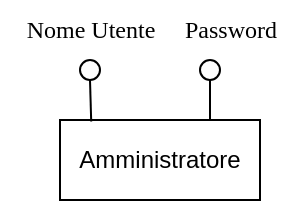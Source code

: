 <mxfile version="27.0.6">
  <diagram id="R2lEEEUBdFMjLlhIrx00" name="Page-1">
    <mxGraphModel dx="713" dy="372" grid="1" gridSize="10" guides="1" tooltips="1" connect="1" arrows="1" fold="1" page="1" pageScale="1" pageWidth="850" pageHeight="1100" math="0" shadow="0" extFonts="Permanent Marker^https://fonts.googleapis.com/css?family=Permanent+Marker">
      <root>
        <mxCell id="0" />
        <mxCell id="1" parent="0" />
        <mxCell id="I2Cnw1HcXxKfnZ9NYZXH-1" value="Amministratore" style="whiteSpace=wrap;html=1;align=center;" parent="1" vertex="1">
          <mxGeometry x="140" y="240" width="100" height="40" as="geometry" />
        </mxCell>
        <mxCell id="I2Cnw1HcXxKfnZ9NYZXH-2" value="" style="ellipse;whiteSpace=wrap;html=1;" parent="1" vertex="1">
          <mxGeometry x="150" y="210" width="10" height="10" as="geometry" />
        </mxCell>
        <mxCell id="I2Cnw1HcXxKfnZ9NYZXH-3" style="edgeStyle=orthogonalEdgeStyle;rounded=0;orthogonalLoop=1;jettySize=auto;html=1;exitX=0.5;exitY=1;exitDx=0;exitDy=0;entryX=0.156;entryY=0.019;entryDx=0;entryDy=0;entryPerimeter=0;fontSize=12;startSize=8;endSize=8;endArrow=none;startFill=0;" parent="1" source="I2Cnw1HcXxKfnZ9NYZXH-2" target="I2Cnw1HcXxKfnZ9NYZXH-1" edge="1">
          <mxGeometry relative="1" as="geometry" />
        </mxCell>
        <mxCell id="I2Cnw1HcXxKfnZ9NYZXH-5" value="&lt;font face=&quot;Times New Roman&quot;&gt;Nome Utente&lt;/font&gt;" style="text;html=1;align=center;verticalAlign=middle;resizable=0;points=[];autosize=1;strokeColor=none;fillColor=none;fontSize=12;" parent="1" vertex="1">
          <mxGeometry x="110" y="180" width="90" height="30" as="geometry" />
        </mxCell>
        <mxCell id="I2Cnw1HcXxKfnZ9NYZXH-8" style="edgeStyle=orthogonalEdgeStyle;rounded=0;orthogonalLoop=1;jettySize=auto;html=1;exitX=0.5;exitY=1;exitDx=0;exitDy=0;entryX=0.75;entryY=0;entryDx=0;entryDy=0;fontSize=12;startSize=8;endSize=8;endArrow=none;endFill=1;startFill=0;" parent="1" source="I2Cnw1HcXxKfnZ9NYZXH-7" target="I2Cnw1HcXxKfnZ9NYZXH-1" edge="1">
          <mxGeometry relative="1" as="geometry" />
        </mxCell>
        <mxCell id="I2Cnw1HcXxKfnZ9NYZXH-7" value="" style="ellipse;whiteSpace=wrap;html=1;" parent="1" vertex="1">
          <mxGeometry x="210" y="210" width="10" height="10" as="geometry" />
        </mxCell>
        <mxCell id="I2Cnw1HcXxKfnZ9NYZXH-9" value="&lt;font&gt;Password&lt;/font&gt;" style="text;html=1;align=center;verticalAlign=middle;resizable=0;points=[];autosize=1;strokeColor=none;fillColor=none;fontSize=12;fontFamily=Times New Roman;" parent="1" vertex="1">
          <mxGeometry x="190" y="180" width="70" height="30" as="geometry" />
        </mxCell>
      </root>
    </mxGraphModel>
  </diagram>
</mxfile>
